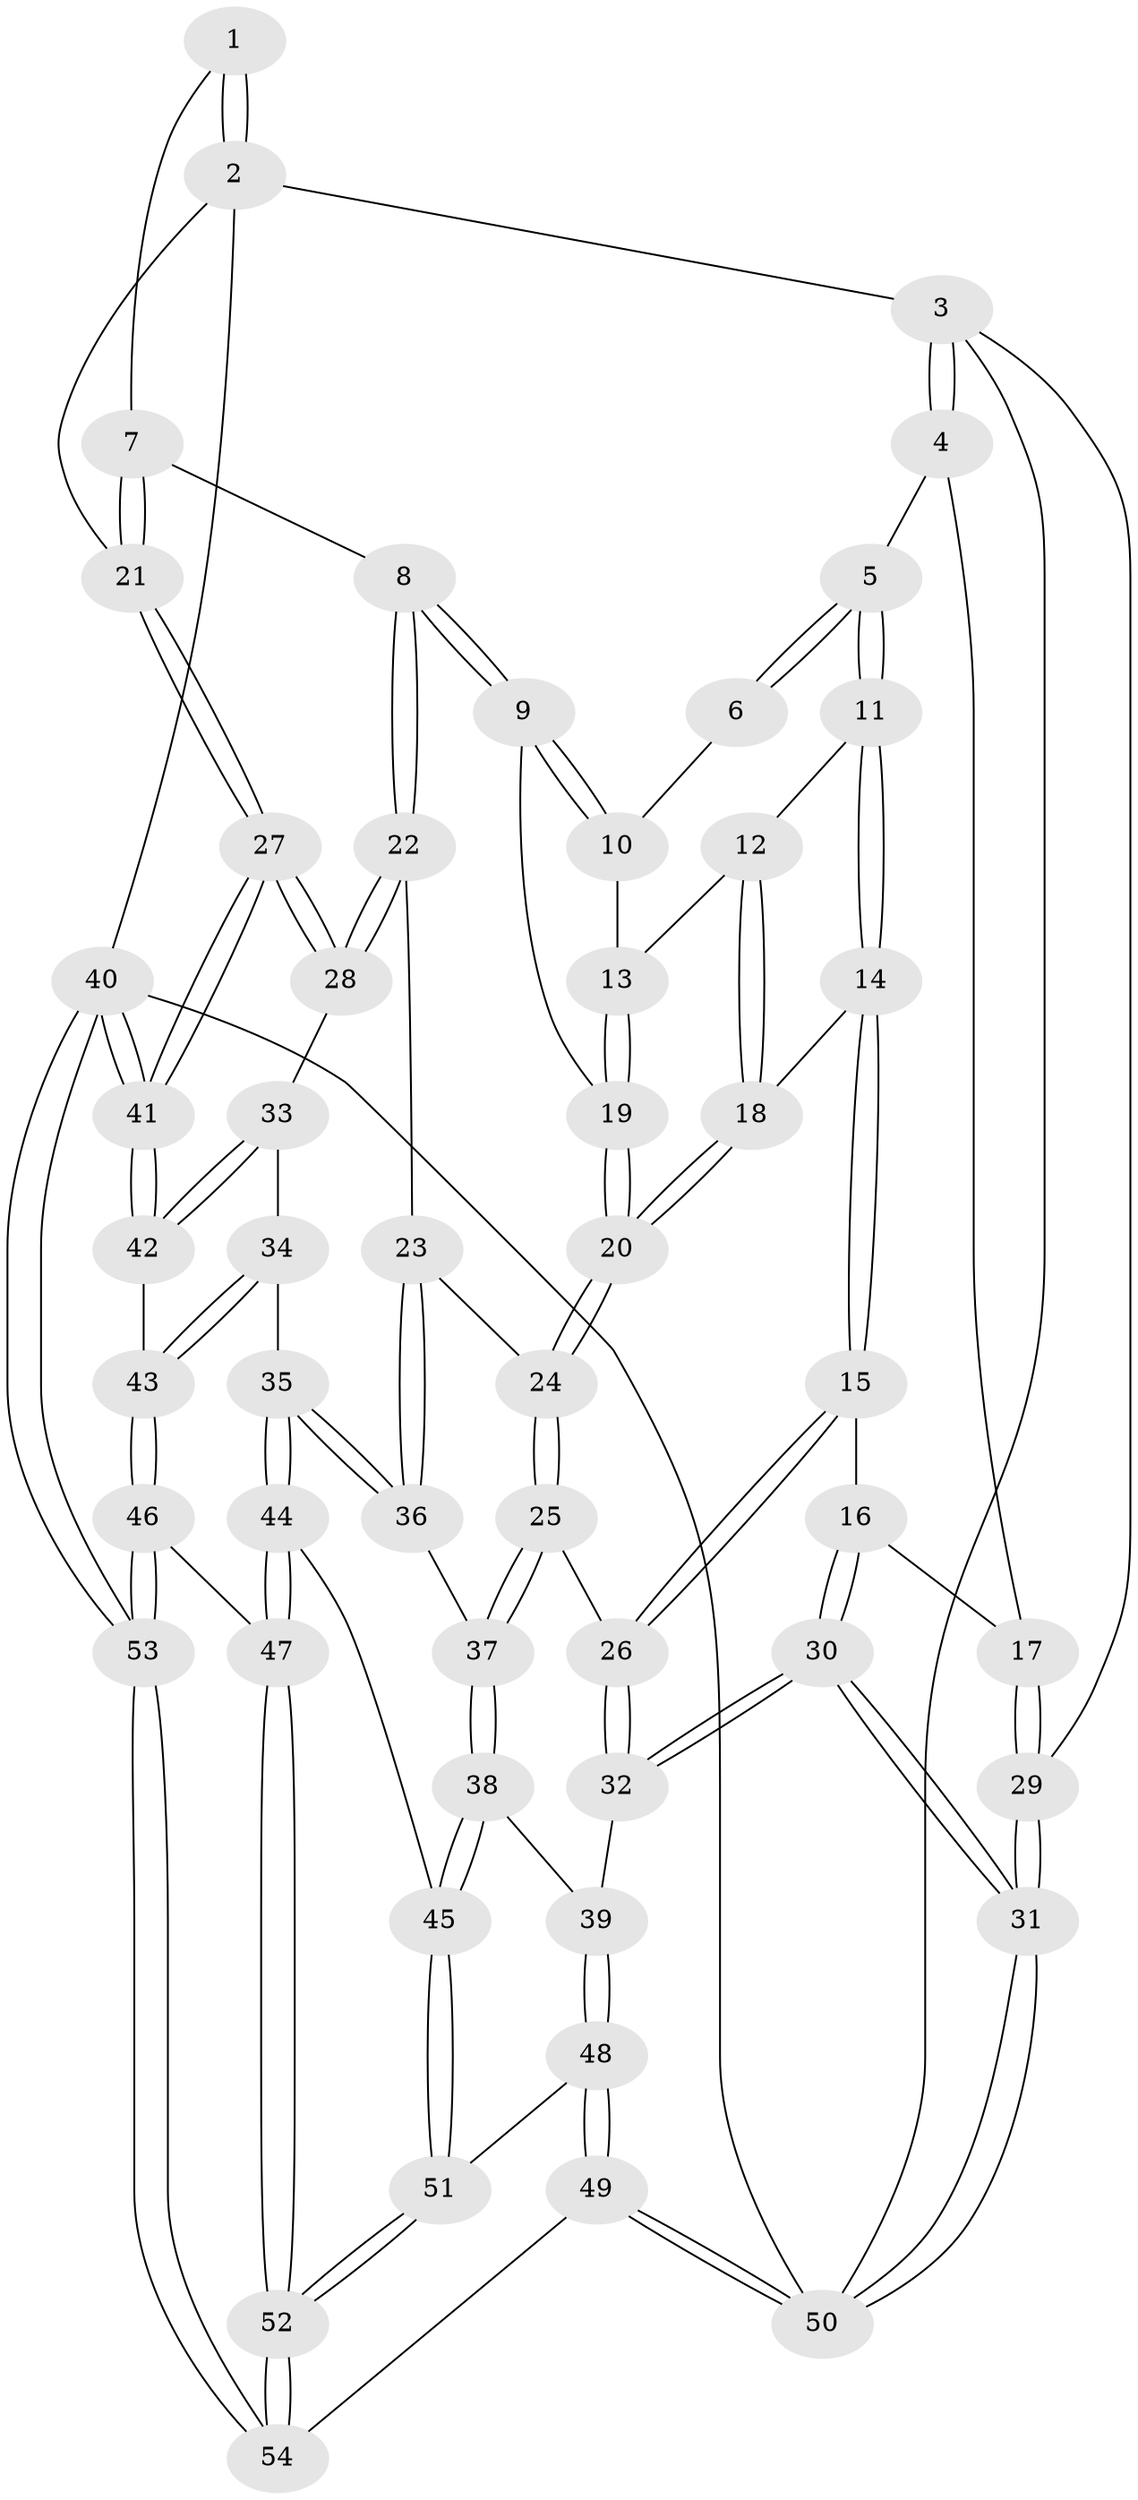 // Generated by graph-tools (version 1.1) at 2025/01/03/09/25 05:01:57]
// undirected, 54 vertices, 132 edges
graph export_dot {
graph [start="1"]
  node [color=gray90,style=filled];
  1 [pos="+0.7993829230967338+0"];
  2 [pos="+1+0"];
  3 [pos="+0+0"];
  4 [pos="+0.22951197288578817+0"];
  5 [pos="+0.22996645120571024+0"];
  6 [pos="+0.645885532070121+0"];
  7 [pos="+0.8410939793542566+0.21888185535380406"];
  8 [pos="+0.7304300976810596+0.2733489285873851"];
  9 [pos="+0.6825546788522808+0.20690575222740526"];
  10 [pos="+0.6433809297121796+0"];
  11 [pos="+0.30034158598298855+0.0686209976738019"];
  12 [pos="+0.3985843384983577+0.1537972981886789"];
  13 [pos="+0.4486622409571286+0.18498625372079322"];
  14 [pos="+0.2367540790132264+0.27979897450429286"];
  15 [pos="+0.151080795605041+0.3769185764153324"];
  16 [pos="+0.08402025297895464+0.38487937003923645"];
  17 [pos="+0.0641629713138024+0.378004678469023"];
  18 [pos="+0.3451790777794329+0.2867201065754786"];
  19 [pos="+0.4729394735548384+0.22268305081103404"];
  20 [pos="+0.4476487379907892+0.32649484074195956"];
  21 [pos="+1+0.10973113390373809"];
  22 [pos="+0.7191158386836801+0.41319956387529894"];
  23 [pos="+0.6461439346386376+0.4435243128026433"];
  24 [pos="+0.478243812936992+0.4576927576668483"];
  25 [pos="+0.4771087016488518+0.45864504375080906"];
  26 [pos="+0.3338850718996136+0.48238461751710476"];
  27 [pos="+1+0.41365805553395696"];
  28 [pos="+0.7836394998466897+0.46075248417711245"];
  29 [pos="+0+0.3498180547329437"];
  30 [pos="+0.1428381883917617+0.7215843325187775"];
  31 [pos="+0+1"];
  32 [pos="+0.2618612489228363+0.7157016053718714"];
  33 [pos="+0.7961337193987427+0.5199567369095767"];
  34 [pos="+0.754802771255738+0.635817424602264"];
  35 [pos="+0.6265461916521877+0.6867750261294251"];
  36 [pos="+0.6233125592055173+0.6813051274725622"];
  37 [pos="+0.4819399475913281+0.6347996023741922"];
  38 [pos="+0.445793513682716+0.6963918525289131"];
  39 [pos="+0.26348236083762855+0.7167270200348514"];
  40 [pos="+1+1"];
  41 [pos="+1+0.7570483885909421"];
  42 [pos="+0.9780287224679565+0.7413386596739645"];
  43 [pos="+0.7952607333192909+0.8190394965586852"];
  44 [pos="+0.6285485183054154+0.7104238997629644"];
  45 [pos="+0.5118971375399419+0.8095685906991054"];
  46 [pos="+0.783116003610404+0.8306544394379105"];
  47 [pos="+0.7674500250543059+0.8389154836659988"];
  48 [pos="+0.3723423766470546+0.9428781237255714"];
  49 [pos="+0.30024286010158413+1"];
  50 [pos="+0+1"];
  51 [pos="+0.5100318292703023+0.8489367847932912"];
  52 [pos="+0.6942096519851569+0.9417885880645414"];
  53 [pos="+1+1"];
  54 [pos="+0.6946707660287772+1"];
  1 -- 2;
  1 -- 2;
  1 -- 7;
  2 -- 3;
  2 -- 21;
  2 -- 40;
  3 -- 4;
  3 -- 4;
  3 -- 29;
  3 -- 50;
  4 -- 5;
  4 -- 17;
  5 -- 6;
  5 -- 6;
  5 -- 11;
  5 -- 11;
  6 -- 10;
  7 -- 8;
  7 -- 21;
  7 -- 21;
  8 -- 9;
  8 -- 9;
  8 -- 22;
  8 -- 22;
  9 -- 10;
  9 -- 10;
  9 -- 19;
  10 -- 13;
  11 -- 12;
  11 -- 14;
  11 -- 14;
  12 -- 13;
  12 -- 18;
  12 -- 18;
  13 -- 19;
  13 -- 19;
  14 -- 15;
  14 -- 15;
  14 -- 18;
  15 -- 16;
  15 -- 26;
  15 -- 26;
  16 -- 17;
  16 -- 30;
  16 -- 30;
  17 -- 29;
  17 -- 29;
  18 -- 20;
  18 -- 20;
  19 -- 20;
  19 -- 20;
  20 -- 24;
  20 -- 24;
  21 -- 27;
  21 -- 27;
  22 -- 23;
  22 -- 28;
  22 -- 28;
  23 -- 24;
  23 -- 36;
  23 -- 36;
  24 -- 25;
  24 -- 25;
  25 -- 26;
  25 -- 37;
  25 -- 37;
  26 -- 32;
  26 -- 32;
  27 -- 28;
  27 -- 28;
  27 -- 41;
  27 -- 41;
  28 -- 33;
  29 -- 31;
  29 -- 31;
  30 -- 31;
  30 -- 31;
  30 -- 32;
  30 -- 32;
  31 -- 50;
  31 -- 50;
  32 -- 39;
  33 -- 34;
  33 -- 42;
  33 -- 42;
  34 -- 35;
  34 -- 43;
  34 -- 43;
  35 -- 36;
  35 -- 36;
  35 -- 44;
  35 -- 44;
  36 -- 37;
  37 -- 38;
  37 -- 38;
  38 -- 39;
  38 -- 45;
  38 -- 45;
  39 -- 48;
  39 -- 48;
  40 -- 41;
  40 -- 41;
  40 -- 53;
  40 -- 53;
  40 -- 50;
  41 -- 42;
  41 -- 42;
  42 -- 43;
  43 -- 46;
  43 -- 46;
  44 -- 45;
  44 -- 47;
  44 -- 47;
  45 -- 51;
  45 -- 51;
  46 -- 47;
  46 -- 53;
  46 -- 53;
  47 -- 52;
  47 -- 52;
  48 -- 49;
  48 -- 49;
  48 -- 51;
  49 -- 50;
  49 -- 50;
  49 -- 54;
  51 -- 52;
  51 -- 52;
  52 -- 54;
  52 -- 54;
  53 -- 54;
  53 -- 54;
}
